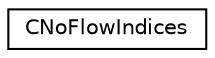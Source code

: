 digraph "Graphical Class Hierarchy"
{
 // LATEX_PDF_SIZE
  edge [fontname="Helvetica",fontsize="10",labelfontname="Helvetica",labelfontsize="10"];
  node [fontname="Helvetica",fontsize="10",shape=record];
  rankdir="LR";
  Node0 [label="CNoFlowIndices",height=0.2,width=0.4,color="black", fillcolor="white", style="filled",URL="$structCNoFlowIndices.html",tooltip="Dummy flow indices class to use CAvgGrad_Scalar when flow variables are not available...."];
}
